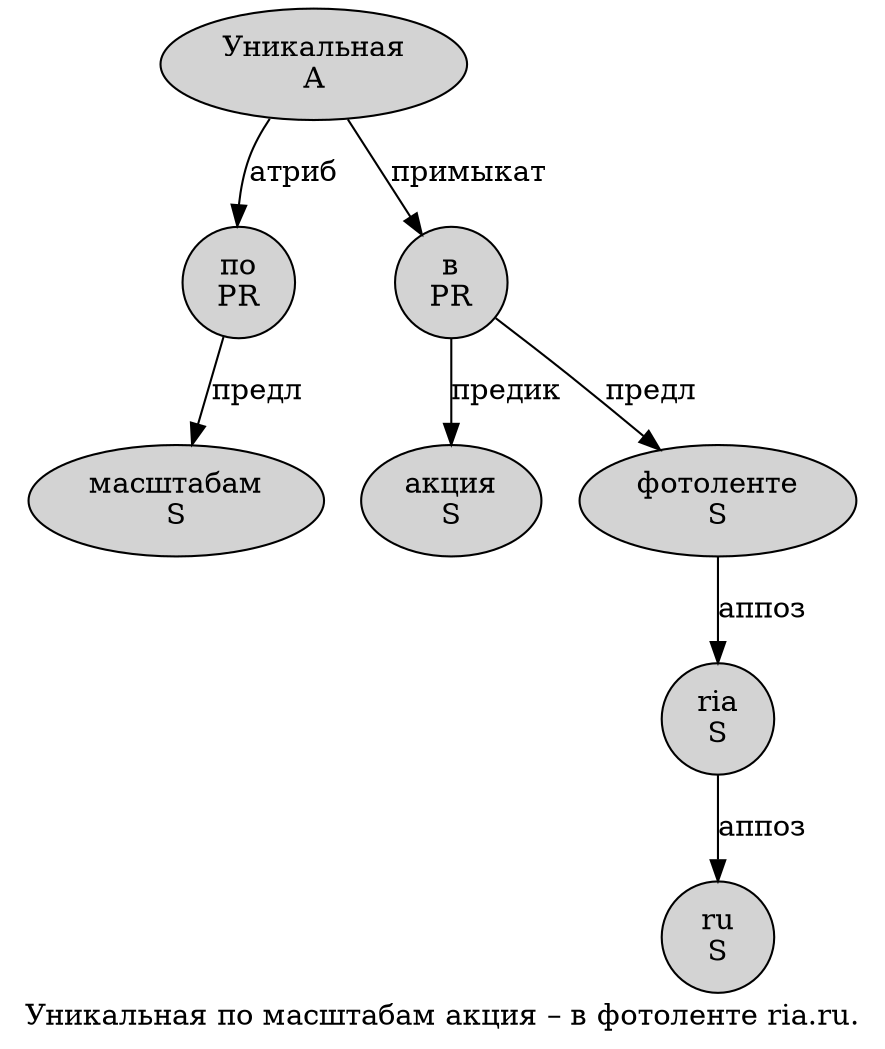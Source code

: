 digraph SENTENCE_1060 {
	graph [label="Уникальная по масштабам акция – в фотоленте ria.ru."]
	node [style=filled]
		0 [label="Уникальная
A" color="" fillcolor=lightgray penwidth=1 shape=ellipse]
		1 [label="по
PR" color="" fillcolor=lightgray penwidth=1 shape=ellipse]
		2 [label="масштабам
S" color="" fillcolor=lightgray penwidth=1 shape=ellipse]
		3 [label="акция
S" color="" fillcolor=lightgray penwidth=1 shape=ellipse]
		5 [label="в
PR" color="" fillcolor=lightgray penwidth=1 shape=ellipse]
		6 [label="фотоленте
S" color="" fillcolor=lightgray penwidth=1 shape=ellipse]
		7 [label="ria
S" color="" fillcolor=lightgray penwidth=1 shape=ellipse]
		9 [label="ru
S" color="" fillcolor=lightgray penwidth=1 shape=ellipse]
			5 -> 3 [label="предик"]
			5 -> 6 [label="предл"]
			0 -> 1 [label="атриб"]
			0 -> 5 [label="примыкат"]
			7 -> 9 [label="аппоз"]
			6 -> 7 [label="аппоз"]
			1 -> 2 [label="предл"]
}